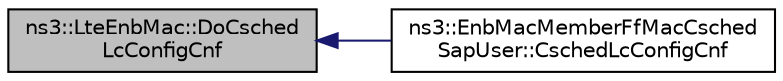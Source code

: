 digraph "ns3::LteEnbMac::DoCschedLcConfigCnf"
{
  edge [fontname="Helvetica",fontsize="10",labelfontname="Helvetica",labelfontsize="10"];
  node [fontname="Helvetica",fontsize="10",shape=record];
  rankdir="LR";
  Node1 [label="ns3::LteEnbMac::DoCsched\lLcConfigCnf",height=0.2,width=0.4,color="black", fillcolor="grey75", style="filled", fontcolor="black"];
  Node1 -> Node2 [dir="back",color="midnightblue",fontsize="10",style="solid"];
  Node2 [label="ns3::EnbMacMemberFfMacCsched\lSapUser::CschedLcConfigCnf",height=0.2,width=0.4,color="black", fillcolor="white", style="filled",URL="$d9/dad/classns3_1_1EnbMacMemberFfMacCschedSapUser.html#a645b466df6eb18a5b980f66cd13dbf65"];
}

